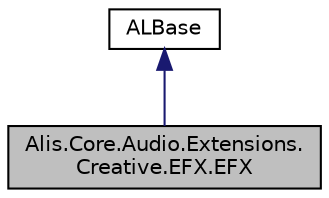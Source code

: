 digraph "Alis.Core.Audio.Extensions.Creative.EFX.EFX"
{
 // LATEX_PDF_SIZE
  edge [fontname="Helvetica",fontsize="10",labelfontname="Helvetica",labelfontsize="10"];
  node [fontname="Helvetica",fontsize="10",shape=record];
  Node1 [label="Alis.Core.Audio.Extensions.\lCreative.EFX.EFX",height=0.2,width=0.4,color="black", fillcolor="grey75", style="filled", fontcolor="black",tooltip="Exposes the functions of the Effects Extension."];
  Node2 -> Node1 [dir="back",color="midnightblue",fontsize="10",style="solid",fontname="Helvetica"];
  Node2 [label="ALBase",height=0.2,width=0.4,color="black", fillcolor="white", style="filled",URL="$class_alis_1_1_core_1_1_audio_1_1_native_1_1_a_l_base.html",tooltip="This is a base class for OpenAL APIs that are using DllImport and want to resolve different dll names..."];
}

